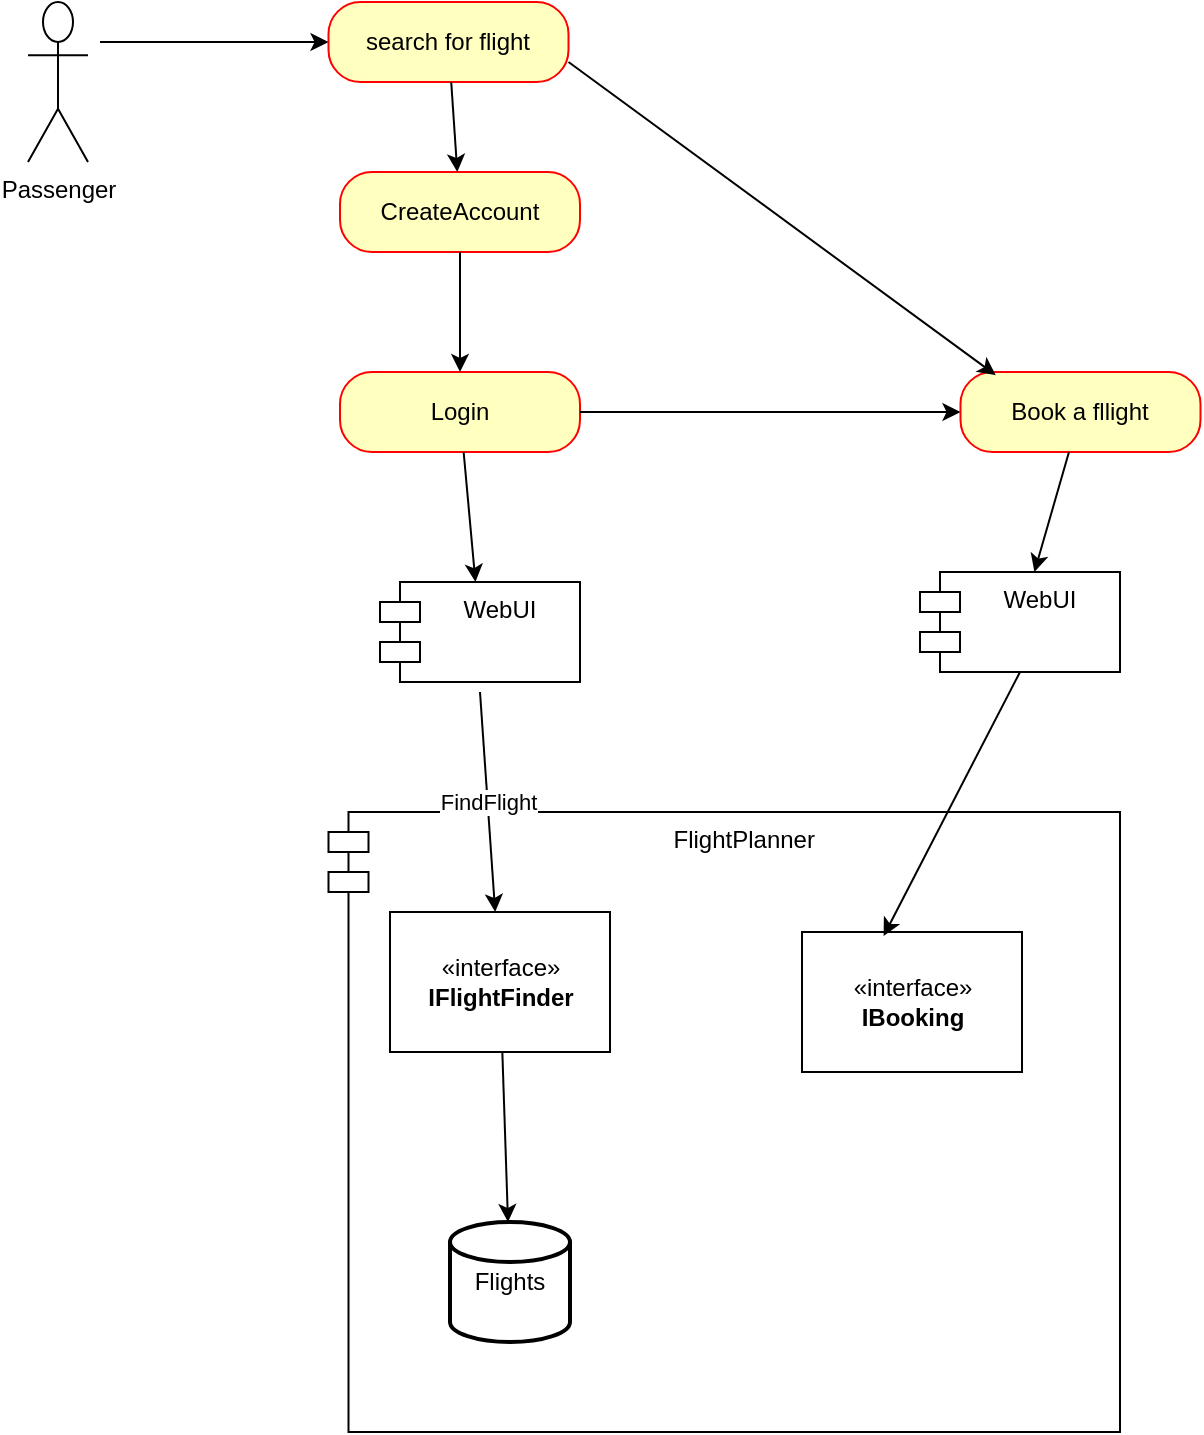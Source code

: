 <mxfile version="16.5.1" type="device"><diagram id="si5TBNxaBb_uVzXyT0Kb" name="Page-1"><mxGraphModel dx="1038" dy="-1551" grid="1" gridSize="10" guides="1" tooltips="1" connect="1" arrows="1" fold="1" page="1" pageScale="1" pageWidth="850" pageHeight="1100" math="0" shadow="0"><root><mxCell id="0"/><mxCell id="1" parent="0"/><mxCell id="YCfFGJu-0wqIkmc3A0gW-1" value="Passenger" style="shape=umlActor;verticalLabelPosition=bottom;verticalAlign=top;html=1;" parent="1" vertex="1"><mxGeometry x="132" y="2320" width="30" height="80" as="geometry"/></mxCell><mxCell id="YCfFGJu-0wqIkmc3A0gW-2" value="search for flight" style="rounded=1;whiteSpace=wrap;html=1;arcSize=40;fontColor=#000000;fillColor=#ffffc0;strokeColor=#ff0000;" parent="1" vertex="1"><mxGeometry x="282.25" y="2320" width="120" height="40" as="geometry"/></mxCell><mxCell id="YCfFGJu-0wqIkmc3A0gW-3" value="WebUI" style="shape=module;align=left;spacingLeft=20;align=center;verticalAlign=top;" parent="1" vertex="1"><mxGeometry x="308" y="2610" width="100" height="50" as="geometry"/></mxCell><mxCell id="YCfFGJu-0wqIkmc3A0gW-4" value="FlightPlanner" style="shape=module;align=left;spacingLeft=20;align=center;verticalAlign=top;" parent="1" vertex="1"><mxGeometry x="282.25" y="2725" width="395.75" height="310" as="geometry"/></mxCell><mxCell id="YCfFGJu-0wqIkmc3A0gW-5" value="«interface»&lt;br&gt;&lt;b&gt;IFlightFinder&lt;/b&gt;" style="html=1;" parent="1" vertex="1"><mxGeometry x="313" y="2775" width="110" height="70" as="geometry"/></mxCell><mxCell id="YCfFGJu-0wqIkmc3A0gW-6" value="Flights" style="strokeWidth=2;html=1;shape=mxgraph.flowchart.database;whiteSpace=wrap;" parent="1" vertex="1"><mxGeometry x="343" y="2930" width="60" height="60" as="geometry"/></mxCell><mxCell id="YCfFGJu-0wqIkmc3A0gW-7" value="FindFlight" style="endArrow=classic;html=1;rounded=0;" parent="1" target="YCfFGJu-0wqIkmc3A0gW-5" edge="1"><mxGeometry width="50" height="50" relative="1" as="geometry"><mxPoint x="358" y="2665" as="sourcePoint"/><mxPoint x="528" y="2755" as="targetPoint"/></mxGeometry></mxCell><mxCell id="YCfFGJu-0wqIkmc3A0gW-8" value="WebUI" style="shape=module;align=left;spacingLeft=20;align=center;verticalAlign=top;" parent="1" vertex="1"><mxGeometry x="578" y="2605" width="100" height="50" as="geometry"/></mxCell><mxCell id="YCfFGJu-0wqIkmc3A0gW-9" value="«interface»&lt;br&gt;&lt;b&gt;IBooking&lt;/b&gt;" style="html=1;" parent="1" vertex="1"><mxGeometry x="519" y="2785" width="110" height="70" as="geometry"/></mxCell><mxCell id="YCfFGJu-0wqIkmc3A0gW-10" value="" style="endArrow=classic;html=1;rounded=0;entryX=0.371;entryY=0.029;entryDx=0;entryDy=0;entryPerimeter=0;exitX=0.5;exitY=1;exitDx=0;exitDy=0;" parent="1" source="YCfFGJu-0wqIkmc3A0gW-8" target="YCfFGJu-0wqIkmc3A0gW-9" edge="1"><mxGeometry width="50" height="50" relative="1" as="geometry"><mxPoint x="478" y="2735" as="sourcePoint"/><mxPoint x="528" y="2685" as="targetPoint"/></mxGeometry></mxCell><mxCell id="YCfFGJu-0wqIkmc3A0gW-11" value="CreateAccount" style="rounded=1;whiteSpace=wrap;html=1;arcSize=40;fontColor=#000000;fillColor=#ffffc0;strokeColor=#ff0000;" parent="1" vertex="1"><mxGeometry x="288" y="2405" width="120" height="40" as="geometry"/></mxCell><mxCell id="YCfFGJu-0wqIkmc3A0gW-12" value="Login" style="rounded=1;whiteSpace=wrap;html=1;arcSize=40;fontColor=#000000;fillColor=#ffffc0;strokeColor=#ff0000;" parent="1" vertex="1"><mxGeometry x="288" y="2505" width="120" height="40" as="geometry"/></mxCell><mxCell id="YCfFGJu-0wqIkmc3A0gW-13" value="Book a fllight" style="rounded=1;whiteSpace=wrap;html=1;arcSize=40;fontColor=#000000;fillColor=#ffffc0;strokeColor=#ff0000;" parent="1" vertex="1"><mxGeometry x="598.25" y="2505" width="120" height="40" as="geometry"/></mxCell><mxCell id="YCfFGJu-0wqIkmc3A0gW-14" value="" style="endArrow=classic;html=1;rounded=0;exitX=1;exitY=0.75;exitDx=0;exitDy=0;entryX=0.147;entryY=0.04;entryDx=0;entryDy=0;entryPerimeter=0;" parent="1" source="YCfFGJu-0wqIkmc3A0gW-2" target="YCfFGJu-0wqIkmc3A0gW-13" edge="1"><mxGeometry width="50" height="50" relative="1" as="geometry"><mxPoint x="478" y="2555" as="sourcePoint"/><mxPoint x="528" y="2505" as="targetPoint"/></mxGeometry></mxCell><mxCell id="YCfFGJu-0wqIkmc3A0gW-15" value="" style="endArrow=classic;html=1;rounded=0;" parent="1" source="YCfFGJu-0wqIkmc3A0gW-2" target="YCfFGJu-0wqIkmc3A0gW-11" edge="1"><mxGeometry width="50" height="50" relative="1" as="geometry"><mxPoint x="478" y="2555" as="sourcePoint"/><mxPoint x="528" y="2505" as="targetPoint"/></mxGeometry></mxCell><mxCell id="YCfFGJu-0wqIkmc3A0gW-16" value="" style="endArrow=classic;html=1;rounded=0;exitX=0.5;exitY=1;exitDx=0;exitDy=0;" parent="1" source="YCfFGJu-0wqIkmc3A0gW-11" target="YCfFGJu-0wqIkmc3A0gW-12" edge="1"><mxGeometry width="50" height="50" relative="1" as="geometry"><mxPoint x="478" y="2555" as="sourcePoint"/><mxPoint x="528" y="2505" as="targetPoint"/></mxGeometry></mxCell><mxCell id="YCfFGJu-0wqIkmc3A0gW-17" value="" style="endArrow=classic;html=1;rounded=0;" parent="1" source="YCfFGJu-0wqIkmc3A0gW-12" target="YCfFGJu-0wqIkmc3A0gW-3" edge="1"><mxGeometry width="50" height="50" relative="1" as="geometry"><mxPoint x="478" y="2555" as="sourcePoint"/><mxPoint x="528" y="2505" as="targetPoint"/></mxGeometry></mxCell><mxCell id="YCfFGJu-0wqIkmc3A0gW-18" value="" style="endArrow=classic;html=1;rounded=0;" parent="1" source="YCfFGJu-0wqIkmc3A0gW-13" target="YCfFGJu-0wqIkmc3A0gW-8" edge="1"><mxGeometry width="50" height="50" relative="1" as="geometry"><mxPoint x="478" y="2555" as="sourcePoint"/><mxPoint x="528" y="2505" as="targetPoint"/></mxGeometry></mxCell><mxCell id="YCfFGJu-0wqIkmc3A0gW-19" value="" style="endArrow=classic;html=1;rounded=0;" parent="1" source="YCfFGJu-0wqIkmc3A0gW-12" target="YCfFGJu-0wqIkmc3A0gW-13" edge="1"><mxGeometry width="50" height="50" relative="1" as="geometry"><mxPoint x="478" y="2555" as="sourcePoint"/><mxPoint x="528" y="2505" as="targetPoint"/></mxGeometry></mxCell><mxCell id="YCfFGJu-0wqIkmc3A0gW-20" value="" style="endArrow=classic;html=1;rounded=0;" parent="1" target="YCfFGJu-0wqIkmc3A0gW-2" edge="1"><mxGeometry width="50" height="50" relative="1" as="geometry"><mxPoint x="168" y="2340" as="sourcePoint"/><mxPoint x="528" y="2505" as="targetPoint"/></mxGeometry></mxCell><mxCell id="SHd0KE9C0OE0Z3uGh4aF-1" value="" style="endArrow=classic;html=1;rounded=0;" edge="1" parent="1" source="YCfFGJu-0wqIkmc3A0gW-5" target="YCfFGJu-0wqIkmc3A0gW-6"><mxGeometry width="50" height="50" relative="1" as="geometry"><mxPoint x="400" y="2950" as="sourcePoint"/><mxPoint x="450" y="2900" as="targetPoint"/></mxGeometry></mxCell></root></mxGraphModel></diagram></mxfile>